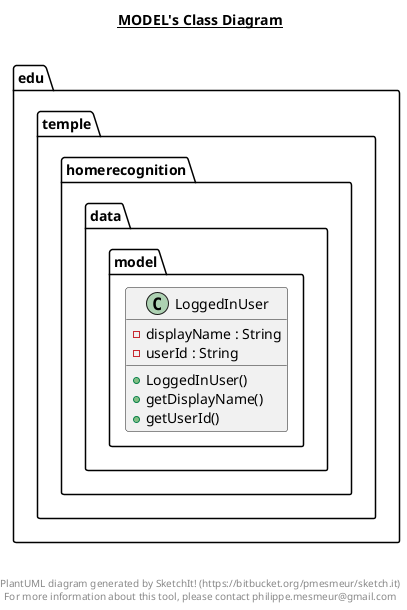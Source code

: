 @startuml

title __MODEL's Class Diagram__\n

  namespace edu.temple.homerecognition {
    namespace data {
      namespace model {
        class edu.temple.homerecognition.data.model.LoggedInUser {
            - displayName : String
            - userId : String
            + LoggedInUser()
            + getDisplayName()
            + getUserId()
        }
      }
    }
  }
  



right footer


PlantUML diagram generated by SketchIt! (https://bitbucket.org/pmesmeur/sketch.it)
For more information about this tool, please contact philippe.mesmeur@gmail.com
endfooter

@enduml
